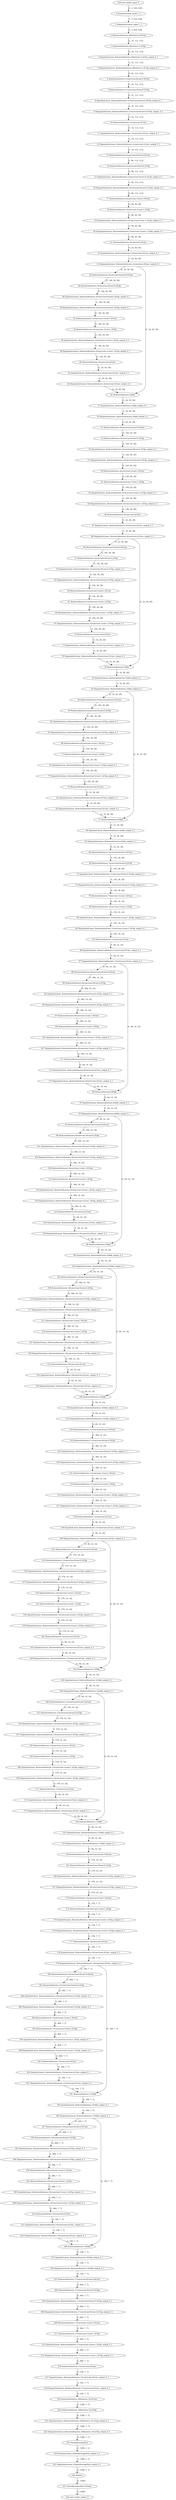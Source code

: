 strict digraph  {
"0 QuantizeLinear_input.1_1" [id=0, type=QuantizeLinear];
"1 DequantizeLinear_input.1_1" [id=1, type=DequantizeLinear];
"2 /features/features.0/features.0.0/Conv" [id=2, type=Conv];
"3 /features/features.0/features.0.2/Clip" [id=3, type=Clip];
"4 QuantizeLinear_/features/features.0/features.0.2/Clip_output_0_1" [id=4, type=QuantizeLinear];
"5 DequantizeLinear_/features/features.0/features.0.2/Clip_output_0_1" [id=5, type=DequantizeLinear];
"6 /features/features.1/conv/conv.0/conv.0.0/Conv" [id=6, type=Conv];
"7 /features/features.1/conv/conv.0/conv.0.2/Clip" [id=7, type=Clip];
"8 QuantizeLinear_/features/features.1/conv/conv.0/conv.0.2/Clip_output_0_1" [id=8, type=QuantizeLinear];
"9 DequantizeLinear_/features/features.1/conv/conv.0/conv.0.2/Clip_output_0_1" [id=9, type=DequantizeLinear];
"10 /features/features.1/conv/conv.1/Conv" [id=10, type=Conv];
"11 QuantizeLinear_/features/features.1/conv/conv.1/Conv_output_0_1" [id=11, type=QuantizeLinear];
"12 DequantizeLinear_/features/features.1/conv/conv.1/Conv_output_0_1" [id=12, type=DequantizeLinear];
"13 /features/features.2/conv/conv.0/conv.0.0/Conv" [id=13, type=Conv];
"14 /features/features.2/conv/conv.0/conv.0.2/Clip" [id=14, type=Clip];
"15 QuantizeLinear_/features/features.2/conv/conv.0/conv.0.2/Clip_output_0_1" [id=15, type=QuantizeLinear];
"16 DequantizeLinear_/features/features.2/conv/conv.0/conv.0.2/Clip_output_0_1" [id=16, type=DequantizeLinear];
"17 /features/features.2/conv/conv.1/conv.1.0/Conv" [id=17, type=Conv];
"18 /features/features.2/conv/conv.1/conv.1.2/Clip" [id=18, type=Clip];
"19 QuantizeLinear_/features/features.2/conv/conv.1/conv.1.2/Clip_output_0_1" [id=19, type=QuantizeLinear];
"20 DequantizeLinear_/features/features.2/conv/conv.1/conv.1.2/Clip_output_0_1" [id=20, type=DequantizeLinear];
"21 /features/features.2/conv/conv.2/Conv" [id=21, type=Conv];
"22 QuantizeLinear_/features/features.2/conv/conv.2/Conv_output_0_1" [id=22, type=QuantizeLinear];
"23 DequantizeLinear_/features/features.2/conv/conv.2/Conv_output_0_1" [id=23, type=DequantizeLinear];
"24 /features/features.3/conv/conv.0/conv.0.0/Conv" [id=24, type=Conv];
"25 /features/features.3/Add" [id=25, type=Add];
"26 /features/features.3/conv/conv.0/conv.0.2/Clip" [id=26, type=Clip];
"27 QuantizeLinear_/features/features.3/Add_output_0_1" [id=27, type=QuantizeLinear];
"28 QuantizeLinear_/features/features.3/conv/conv.0/conv.0.2/Clip_output_0_1" [id=28, type=QuantizeLinear];
"29 DequantizeLinear_/features/features.3/Add_output_0_1" [id=29, type=DequantizeLinear];
"30 DequantizeLinear_/features/features.3/conv/conv.0/conv.0.2/Clip_output_0_1" [id=30, type=DequantizeLinear];
"31 /features/features.4/conv/conv.0/conv.0.0/Conv" [id=31, type=Conv];
"32 /features/features.3/conv/conv.1/conv.1.0/Conv" [id=32, type=Conv];
"33 /features/features.4/conv/conv.0/conv.0.2/Clip" [id=33, type=Clip];
"34 /features/features.3/conv/conv.1/conv.1.2/Clip" [id=34, type=Clip];
"35 QuantizeLinear_/features/features.4/conv/conv.0/conv.0.2/Clip_output_0_1" [id=35, type=QuantizeLinear];
"36 QuantizeLinear_/features/features.3/conv/conv.1/conv.1.2/Clip_output_0_1" [id=36, type=QuantizeLinear];
"37 DequantizeLinear_/features/features.4/conv/conv.0/conv.0.2/Clip_output_0_1" [id=37, type=DequantizeLinear];
"38 DequantizeLinear_/features/features.3/conv/conv.1/conv.1.2/Clip_output_0_1" [id=38, type=DequantizeLinear];
"39 /features/features.4/conv/conv.1/conv.1.0/Conv" [id=39, type=Conv];
"40 /features/features.3/conv/conv.2/Conv" [id=40, type=Conv];
"41 /features/features.4/conv/conv.1/conv.1.2/Clip" [id=41, type=Clip];
"42 QuantizeLinear_/features/features.3/conv/conv.2/Conv_output_0_1" [id=42, type=QuantizeLinear];
"43 QuantizeLinear_/features/features.4/conv/conv.1/conv.1.2/Clip_output_0_1" [id=43, type=QuantizeLinear];
"44 DequantizeLinear_/features/features.3/conv/conv.2/Conv_output_0_1" [id=44, type=DequantizeLinear];
"45 DequantizeLinear_/features/features.4/conv/conv.1/conv.1.2/Clip_output_0_1" [id=45, type=DequantizeLinear];
"46 /features/features.4/conv/conv.2/Conv" [id=46, type=Conv];
"47 QuantizeLinear_/features/features.4/conv/conv.2/Conv_output_0_1" [id=47, type=QuantizeLinear];
"48 DequantizeLinear_/features/features.4/conv/conv.2/Conv_output_0_1" [id=48, type=DequantizeLinear];
"49 /features/features.5/conv/conv.0/conv.0.0/Conv" [id=49, type=Conv];
"50 /features/features.5/Add" [id=50, type=Add];
"51 /features/features.5/conv/conv.0/conv.0.2/Clip" [id=51, type=Clip];
"52 QuantizeLinear_/features/features.5/Add_output_0_1" [id=52, type=QuantizeLinear];
"53 QuantizeLinear_/features/features.5/conv/conv.0/conv.0.2/Clip_output_0_1" [id=53, type=QuantizeLinear];
"54 DequantizeLinear_/features/features.5/Add_output_0_1" [id=54, type=DequantizeLinear];
"55 DequantizeLinear_/features/features.5/conv/conv.0/conv.0.2/Clip_output_0_1" [id=55, type=DequantizeLinear];
"56 /features/features.6/conv/conv.0/conv.0.0/Conv" [id=56, type=Conv];
"57 /features/features.6/Add" [id=57, type=Add];
"58 /features/features.5/conv/conv.1/conv.1.0/Conv" [id=58, type=Conv];
"59 /features/features.6/conv/conv.0/conv.0.2/Clip" [id=59, type=Clip];
"60 QuantizeLinear_/features/features.6/Add_output_0_1" [id=60, type=QuantizeLinear];
"61 /features/features.5/conv/conv.1/conv.1.2/Clip" [id=61, type=Clip];
"62 QuantizeLinear_/features/features.6/conv/conv.0/conv.0.2/Clip_output_0_1" [id=62, type=QuantizeLinear];
"63 DequantizeLinear_/features/features.6/Add_output_0_1" [id=63, type=DequantizeLinear];
"64 QuantizeLinear_/features/features.5/conv/conv.1/conv.1.2/Clip_output_0_1" [id=64, type=QuantizeLinear];
"65 DequantizeLinear_/features/features.6/conv/conv.0/conv.0.2/Clip_output_0_1" [id=65, type=DequantizeLinear];
"66 /features/features.7/conv/conv.0/conv.0.0/Conv" [id=66, type=Conv];
"67 DequantizeLinear_/features/features.5/conv/conv.1/conv.1.2/Clip_output_0_1" [id=67, type=DequantizeLinear];
"68 /features/features.6/conv/conv.1/conv.1.0/Conv" [id=68, type=Conv];
"69 /features/features.7/conv/conv.0/conv.0.2/Clip" [id=69, type=Clip];
"70 /features/features.5/conv/conv.2/Conv" [id=70, type=Conv];
"71 /features/features.6/conv/conv.1/conv.1.2/Clip" [id=71, type=Clip];
"72 QuantizeLinear_/features/features.7/conv/conv.0/conv.0.2/Clip_output_0_1" [id=72, type=QuantizeLinear];
"73 QuantizeLinear_/features/features.5/conv/conv.2/Conv_output_0_1" [id=73, type=QuantizeLinear];
"74 QuantizeLinear_/features/features.6/conv/conv.1/conv.1.2/Clip_output_0_1" [id=74, type=QuantizeLinear];
"75 DequantizeLinear_/features/features.7/conv/conv.0/conv.0.2/Clip_output_0_1" [id=75, type=DequantizeLinear];
"76 DequantizeLinear_/features/features.5/conv/conv.2/Conv_output_0_1" [id=76, type=DequantizeLinear];
"77 DequantizeLinear_/features/features.6/conv/conv.1/conv.1.2/Clip_output_0_1" [id=77, type=DequantizeLinear];
"78 /features/features.7/conv/conv.1/conv.1.0/Conv" [id=78, type=Conv];
"79 /features/features.6/conv/conv.2/Conv" [id=79, type=Conv];
"80 /features/features.7/conv/conv.1/conv.1.2/Clip" [id=80, type=Clip];
"81 QuantizeLinear_/features/features.6/conv/conv.2/Conv_output_0_1" [id=81, type=QuantizeLinear];
"82 QuantizeLinear_/features/features.7/conv/conv.1/conv.1.2/Clip_output_0_1" [id=82, type=QuantizeLinear];
"83 DequantizeLinear_/features/features.6/conv/conv.2/Conv_output_0_1" [id=83, type=DequantizeLinear];
"84 DequantizeLinear_/features/features.7/conv/conv.1/conv.1.2/Clip_output_0_1" [id=84, type=DequantizeLinear];
"85 /features/features.7/conv/conv.2/Conv" [id=85, type=Conv];
"86 QuantizeLinear_/features/features.7/conv/conv.2/Conv_output_0_1" [id=86, type=QuantizeLinear];
"87 DequantizeLinear_/features/features.7/conv/conv.2/Conv_output_0_1" [id=87, type=DequantizeLinear];
"88 /features/features.8/conv/conv.0/conv.0.0/Conv" [id=88, type=Conv];
"89 /features/features.8/Add" [id=89, type=Add];
"90 /features/features.8/conv/conv.0/conv.0.2/Clip" [id=90, type=Clip];
"91 QuantizeLinear_/features/features.8/Add_output_0_1" [id=91, type=QuantizeLinear];
"92 QuantizeLinear_/features/features.8/conv/conv.0/conv.0.2/Clip_output_0_1" [id=92, type=QuantizeLinear];
"93 DequantizeLinear_/features/features.8/Add_output_0_1" [id=93, type=DequantizeLinear];
"94 DequantizeLinear_/features/features.8/conv/conv.0/conv.0.2/Clip_output_0_1" [id=94, type=DequantizeLinear];
"95 /features/features.9/conv/conv.0/conv.0.0/Conv" [id=95, type=Conv];
"96 /features/features.9/Add" [id=96, type=Add];
"97 /features/features.8/conv/conv.1/conv.1.0/Conv" [id=97, type=Conv];
"98 /features/features.9/conv/conv.0/conv.0.2/Clip" [id=98, type=Clip];
"99 QuantizeLinear_/features/features.9/Add_output_0_1" [id=99, type=QuantizeLinear];
"100 /features/features.8/conv/conv.1/conv.1.2/Clip" [id=100, type=Clip];
"101 QuantizeLinear_/features/features.9/conv/conv.0/conv.0.2/Clip_output_0_1" [id=101, type=QuantizeLinear];
"102 DequantizeLinear_/features/features.9/Add_output_0_1" [id=102, type=DequantizeLinear];
"103 QuantizeLinear_/features/features.8/conv/conv.1/conv.1.2/Clip_output_0_1" [id=103, type=QuantizeLinear];
"104 DequantizeLinear_/features/features.9/conv/conv.0/conv.0.2/Clip_output_0_1" [id=104, type=DequantizeLinear];
"105 /features/features.10/conv/conv.0/conv.0.0/Conv" [id=105, type=Conv];
"106 /features/features.10/Add" [id=106, type=Add];
"107 DequantizeLinear_/features/features.8/conv/conv.1/conv.1.2/Clip_output_0_1" [id=107, type=DequantizeLinear];
"108 /features/features.9/conv/conv.1/conv.1.0/Conv" [id=108, type=Conv];
"109 /features/features.10/conv/conv.0/conv.0.2/Clip" [id=109, type=Clip];
"110 QuantizeLinear_/features/features.10/Add_output_0_1" [id=110, type=QuantizeLinear];
"111 /features/features.8/conv/conv.2/Conv" [id=111, type=Conv];
"112 /features/features.9/conv/conv.1/conv.1.2/Clip" [id=112, type=Clip];
"113 QuantizeLinear_/features/features.10/conv/conv.0/conv.0.2/Clip_output_0_1" [id=113, type=QuantizeLinear];
"114 DequantizeLinear_/features/features.10/Add_output_0_1" [id=114, type=DequantizeLinear];
"115 QuantizeLinear_/features/features.8/conv/conv.2/Conv_output_0_1" [id=115, type=QuantizeLinear];
"116 QuantizeLinear_/features/features.9/conv/conv.1/conv.1.2/Clip_output_0_1" [id=116, type=QuantizeLinear];
"117 DequantizeLinear_/features/features.10/conv/conv.0/conv.0.2/Clip_output_0_1" [id=117, type=DequantizeLinear];
"118 /features/features.11/conv/conv.0/conv.0.0/Conv" [id=118, type=Conv];
"119 DequantizeLinear_/features/features.8/conv/conv.2/Conv_output_0_1" [id=119, type=DequantizeLinear];
"120 DequantizeLinear_/features/features.9/conv/conv.1/conv.1.2/Clip_output_0_1" [id=120, type=DequantizeLinear];
"121 /features/features.10/conv/conv.1/conv.1.0/Conv" [id=121, type=Conv];
"122 /features/features.11/conv/conv.0/conv.0.2/Clip" [id=122, type=Clip];
"123 /features/features.9/conv/conv.2/Conv" [id=123, type=Conv];
"124 /features/features.10/conv/conv.1/conv.1.2/Clip" [id=124, type=Clip];
"125 QuantizeLinear_/features/features.11/conv/conv.0/conv.0.2/Clip_output_0_1" [id=125, type=QuantizeLinear];
"126 QuantizeLinear_/features/features.9/conv/conv.2/Conv_output_0_1" [id=126, type=QuantizeLinear];
"127 QuantizeLinear_/features/features.10/conv/conv.1/conv.1.2/Clip_output_0_1" [id=127, type=QuantizeLinear];
"128 DequantizeLinear_/features/features.11/conv/conv.0/conv.0.2/Clip_output_0_1" [id=128, type=DequantizeLinear];
"129 DequantizeLinear_/features/features.9/conv/conv.2/Conv_output_0_1" [id=129, type=DequantizeLinear];
"130 DequantizeLinear_/features/features.10/conv/conv.1/conv.1.2/Clip_output_0_1" [id=130, type=DequantizeLinear];
"131 /features/features.11/conv/conv.1/conv.1.0/Conv" [id=131, type=Conv];
"132 /features/features.10/conv/conv.2/Conv" [id=132, type=Conv];
"133 /features/features.11/conv/conv.1/conv.1.2/Clip" [id=133, type=Clip];
"134 QuantizeLinear_/features/features.10/conv/conv.2/Conv_output_0_1" [id=134, type=QuantizeLinear];
"135 QuantizeLinear_/features/features.11/conv/conv.1/conv.1.2/Clip_output_0_1" [id=135, type=QuantizeLinear];
"136 DequantizeLinear_/features/features.10/conv/conv.2/Conv_output_0_1" [id=136, type=DequantizeLinear];
"137 DequantizeLinear_/features/features.11/conv/conv.1/conv.1.2/Clip_output_0_1" [id=137, type=DequantizeLinear];
"138 /features/features.11/conv/conv.2/Conv" [id=138, type=Conv];
"139 QuantizeLinear_/features/features.11/conv/conv.2/Conv_output_0_1" [id=139, type=QuantizeLinear];
"140 DequantizeLinear_/features/features.11/conv/conv.2/Conv_output_0_1" [id=140, type=DequantizeLinear];
"141 /features/features.12/conv/conv.0/conv.0.0/Conv" [id=141, type=Conv];
"142 /features/features.12/Add" [id=142, type=Add];
"143 /features/features.12/conv/conv.0/conv.0.2/Clip" [id=143, type=Clip];
"144 QuantizeLinear_/features/features.12/Add_output_0_1" [id=144, type=QuantizeLinear];
"145 QuantizeLinear_/features/features.12/conv/conv.0/conv.0.2/Clip_output_0_1" [id=145, type=QuantizeLinear];
"146 DequantizeLinear_/features/features.12/Add_output_0_1" [id=146, type=DequantizeLinear];
"147 DequantizeLinear_/features/features.12/conv/conv.0/conv.0.2/Clip_output_0_1" [id=147, type=DequantizeLinear];
"148 /features/features.13/conv/conv.0/conv.0.0/Conv" [id=148, type=Conv];
"149 /features/features.13/Add" [id=149, type=Add];
"150 /features/features.12/conv/conv.1/conv.1.0/Conv" [id=150, type=Conv];
"151 /features/features.13/conv/conv.0/conv.0.2/Clip" [id=151, type=Clip];
"152 QuantizeLinear_/features/features.13/Add_output_0_1" [id=152, type=QuantizeLinear];
"153 /features/features.12/conv/conv.1/conv.1.2/Clip" [id=153, type=Clip];
"154 QuantizeLinear_/features/features.13/conv/conv.0/conv.0.2/Clip_output_0_1" [id=154, type=QuantizeLinear];
"155 DequantizeLinear_/features/features.13/Add_output_0_1" [id=155, type=DequantizeLinear];
"156 QuantizeLinear_/features/features.12/conv/conv.1/conv.1.2/Clip_output_0_1" [id=156, type=QuantizeLinear];
"157 DequantizeLinear_/features/features.13/conv/conv.0/conv.0.2/Clip_output_0_1" [id=157, type=DequantizeLinear];
"158 /features/features.14/conv/conv.0/conv.0.0/Conv" [id=158, type=Conv];
"159 DequantizeLinear_/features/features.12/conv/conv.1/conv.1.2/Clip_output_0_1" [id=159, type=DequantizeLinear];
"160 /features/features.13/conv/conv.1/conv.1.0/Conv" [id=160, type=Conv];
"161 /features/features.14/conv/conv.0/conv.0.2/Clip" [id=161, type=Clip];
"162 /features/features.12/conv/conv.2/Conv" [id=162, type=Conv];
"163 /features/features.13/conv/conv.1/conv.1.2/Clip" [id=163, type=Clip];
"164 QuantizeLinear_/features/features.14/conv/conv.0/conv.0.2/Clip_output_0_1" [id=164, type=QuantizeLinear];
"165 QuantizeLinear_/features/features.12/conv/conv.2/Conv_output_0_1" [id=165, type=QuantizeLinear];
"166 QuantizeLinear_/features/features.13/conv/conv.1/conv.1.2/Clip_output_0_1" [id=166, type=QuantizeLinear];
"167 DequantizeLinear_/features/features.14/conv/conv.0/conv.0.2/Clip_output_0_1" [id=167, type=DequantizeLinear];
"168 DequantizeLinear_/features/features.12/conv/conv.2/Conv_output_0_1" [id=168, type=DequantizeLinear];
"169 DequantizeLinear_/features/features.13/conv/conv.1/conv.1.2/Clip_output_0_1" [id=169, type=DequantizeLinear];
"170 /features/features.14/conv/conv.1/conv.1.0/Conv" [id=170, type=Conv];
"171 /features/features.13/conv/conv.2/Conv" [id=171, type=Conv];
"172 /features/features.14/conv/conv.1/conv.1.2/Clip" [id=172, type=Clip];
"173 QuantizeLinear_/features/features.13/conv/conv.2/Conv_output_0_1" [id=173, type=QuantizeLinear];
"174 QuantizeLinear_/features/features.14/conv/conv.1/conv.1.2/Clip_output_0_1" [id=174, type=QuantizeLinear];
"175 DequantizeLinear_/features/features.13/conv/conv.2/Conv_output_0_1" [id=175, type=DequantizeLinear];
"176 DequantizeLinear_/features/features.14/conv/conv.1/conv.1.2/Clip_output_0_1" [id=176, type=DequantizeLinear];
"177 /features/features.14/conv/conv.2/Conv" [id=177, type=Conv];
"178 QuantizeLinear_/features/features.14/conv/conv.2/Conv_output_0_1" [id=178, type=QuantizeLinear];
"179 DequantizeLinear_/features/features.14/conv/conv.2/Conv_output_0_1" [id=179, type=DequantizeLinear];
"180 /features/features.15/conv/conv.0/conv.0.0/Conv" [id=180, type=Conv];
"181 /features/features.15/Add" [id=181, type=Add];
"182 /features/features.15/conv/conv.0/conv.0.2/Clip" [id=182, type=Clip];
"183 QuantizeLinear_/features/features.15/Add_output_0_1" [id=183, type=QuantizeLinear];
"184 QuantizeLinear_/features/features.15/conv/conv.0/conv.0.2/Clip_output_0_1" [id=184, type=QuantizeLinear];
"185 DequantizeLinear_/features/features.15/Add_output_0_1" [id=185, type=DequantizeLinear];
"186 DequantizeLinear_/features/features.15/conv/conv.0/conv.0.2/Clip_output_0_1" [id=186, type=DequantizeLinear];
"187 /features/features.16/conv/conv.0/conv.0.0/Conv" [id=187, type=Conv];
"188 /features/features.16/Add" [id=188, type=Add];
"189 /features/features.15/conv/conv.1/conv.1.0/Conv" [id=189, type=Conv];
"190 /features/features.16/conv/conv.0/conv.0.2/Clip" [id=190, type=Clip];
"191 QuantizeLinear_/features/features.16/Add_output_0_1" [id=191, type=QuantizeLinear];
"192 /features/features.15/conv/conv.1/conv.1.2/Clip" [id=192, type=Clip];
"193 QuantizeLinear_/features/features.16/conv/conv.0/conv.0.2/Clip_output_0_1" [id=193, type=QuantizeLinear];
"194 DequantizeLinear_/features/features.16/Add_output_0_1" [id=194, type=DequantizeLinear];
"195 QuantizeLinear_/features/features.15/conv/conv.1/conv.1.2/Clip_output_0_1" [id=195, type=QuantizeLinear];
"196 DequantizeLinear_/features/features.16/conv/conv.0/conv.0.2/Clip_output_0_1" [id=196, type=DequantizeLinear];
"197 /features/features.17/conv/conv.0/conv.0.0/Conv" [id=197, type=Conv];
"198 DequantizeLinear_/features/features.15/conv/conv.1/conv.1.2/Clip_output_0_1" [id=198, type=DequantizeLinear];
"199 /features/features.16/conv/conv.1/conv.1.0/Conv" [id=199, type=Conv];
"200 /features/features.17/conv/conv.0/conv.0.2/Clip" [id=200, type=Clip];
"201 /features/features.15/conv/conv.2/Conv" [id=201, type=Conv];
"202 /features/features.16/conv/conv.1/conv.1.2/Clip" [id=202, type=Clip];
"203 QuantizeLinear_/features/features.17/conv/conv.0/conv.0.2/Clip_output_0_1" [id=203, type=QuantizeLinear];
"204 QuantizeLinear_/features/features.15/conv/conv.2/Conv_output_0_1" [id=204, type=QuantizeLinear];
"205 QuantizeLinear_/features/features.16/conv/conv.1/conv.1.2/Clip_output_0_1" [id=205, type=QuantizeLinear];
"206 DequantizeLinear_/features/features.17/conv/conv.0/conv.0.2/Clip_output_0_1" [id=206, type=DequantizeLinear];
"207 DequantizeLinear_/features/features.15/conv/conv.2/Conv_output_0_1" [id=207, type=DequantizeLinear];
"208 DequantizeLinear_/features/features.16/conv/conv.1/conv.1.2/Clip_output_0_1" [id=208, type=DequantizeLinear];
"209 /features/features.17/conv/conv.1/conv.1.0/Conv" [id=209, type=Conv];
"210 /features/features.16/conv/conv.2/Conv" [id=210, type=Conv];
"211 /features/features.17/conv/conv.1/conv.1.2/Clip" [id=211, type=Clip];
"212 QuantizeLinear_/features/features.16/conv/conv.2/Conv_output_0_1" [id=212, type=QuantizeLinear];
"213 QuantizeLinear_/features/features.17/conv/conv.1/conv.1.2/Clip_output_0_1" [id=213, type=QuantizeLinear];
"214 DequantizeLinear_/features/features.16/conv/conv.2/Conv_output_0_1" [id=214, type=DequantizeLinear];
"215 DequantizeLinear_/features/features.17/conv/conv.1/conv.1.2/Clip_output_0_1" [id=215, type=DequantizeLinear];
"216 /features/features.17/conv/conv.2/Conv" [id=216, type=Conv];
"217 QuantizeLinear_/features/features.17/conv/conv.2/Conv_output_0_1" [id=217, type=QuantizeLinear];
"218 DequantizeLinear_/features/features.17/conv/conv.2/Conv_output_0_1" [id=218, type=DequantizeLinear];
"219 /features/features.18/features.18.0/Conv" [id=219, type=Conv];
"220 /features/features.18/features.18.2/Clip" [id=220, type=Clip];
"221 QuantizeLinear_/features/features.18/features.18.2/Clip_output_0_1" [id=221, type=QuantizeLinear];
"222 DequantizeLinear_/features/features.18/features.18.2/Clip_output_0_1" [id=222, type=DequantizeLinear];
"223 /GlobalAveragePool" [id=223, type=GlobalAveragePool];
"224 QuantizeLinear_/GlobalAveragePool_output_0_1" [id=224, type=QuantizeLinear];
"225 DequantizeLinear_/GlobalAveragePool_output_0_1" [id=225, type=DequantizeLinear];
"226 /Flatten" [id=226, type=Flatten];
"227 /classifier/classifier.1/Gemm" [id=227, type=Gemm];
"228 nncf_model_input_0" [id=228, type=nncf_model_input];
"229 nncf_model_output_0" [id=229, type=nncf_model_output];
"0 QuantizeLinear_input.1_1" -> "1 DequantizeLinear_input.1_1"  [label="[1, 3, 224, 224]", style=dashed];
"1 DequantizeLinear_input.1_1" -> "2 /features/features.0/features.0.0/Conv"  [label="[1, 3, 224, 224]", style=solid];
"2 /features/features.0/features.0.0/Conv" -> "3 /features/features.0/features.0.2/Clip"  [label="[1, 32, 112, 112]", style=solid];
"3 /features/features.0/features.0.2/Clip" -> "4 QuantizeLinear_/features/features.0/features.0.2/Clip_output_0_1"  [label="[1, 32, 112, 112]", style=solid];
"4 QuantizeLinear_/features/features.0/features.0.2/Clip_output_0_1" -> "5 DequantizeLinear_/features/features.0/features.0.2/Clip_output_0_1"  [label="[1, 32, 112, 112]", style=dashed];
"5 DequantizeLinear_/features/features.0/features.0.2/Clip_output_0_1" -> "6 /features/features.1/conv/conv.0/conv.0.0/Conv"  [label="[1, 32, 112, 112]", style=solid];
"6 /features/features.1/conv/conv.0/conv.0.0/Conv" -> "7 /features/features.1/conv/conv.0/conv.0.2/Clip"  [label="[1, 32, 112, 112]", style=solid];
"7 /features/features.1/conv/conv.0/conv.0.2/Clip" -> "8 QuantizeLinear_/features/features.1/conv/conv.0/conv.0.2/Clip_output_0_1"  [label="[1, 32, 112, 112]", style=solid];
"8 QuantizeLinear_/features/features.1/conv/conv.0/conv.0.2/Clip_output_0_1" -> "9 DequantizeLinear_/features/features.1/conv/conv.0/conv.0.2/Clip_output_0_1"  [label="[1, 32, 112, 112]", style=dashed];
"9 DequantizeLinear_/features/features.1/conv/conv.0/conv.0.2/Clip_output_0_1" -> "10 /features/features.1/conv/conv.1/Conv"  [label="[1, 32, 112, 112]", style=solid];
"10 /features/features.1/conv/conv.1/Conv" -> "11 QuantizeLinear_/features/features.1/conv/conv.1/Conv_output_0_1"  [label="[1, 16, 112, 112]", style=solid];
"11 QuantizeLinear_/features/features.1/conv/conv.1/Conv_output_0_1" -> "12 DequantizeLinear_/features/features.1/conv/conv.1/Conv_output_0_1"  [label="[1, 16, 112, 112]", style=dashed];
"12 DequantizeLinear_/features/features.1/conv/conv.1/Conv_output_0_1" -> "13 /features/features.2/conv/conv.0/conv.0.0/Conv"  [label="[1, 16, 112, 112]", style=solid];
"13 /features/features.2/conv/conv.0/conv.0.0/Conv" -> "14 /features/features.2/conv/conv.0/conv.0.2/Clip"  [label="[1, 96, 112, 112]", style=solid];
"14 /features/features.2/conv/conv.0/conv.0.2/Clip" -> "15 QuantizeLinear_/features/features.2/conv/conv.0/conv.0.2/Clip_output_0_1"  [label="[1, 96, 112, 112]", style=solid];
"15 QuantizeLinear_/features/features.2/conv/conv.0/conv.0.2/Clip_output_0_1" -> "16 DequantizeLinear_/features/features.2/conv/conv.0/conv.0.2/Clip_output_0_1"  [label="[1, 96, 112, 112]", style=dashed];
"16 DequantizeLinear_/features/features.2/conv/conv.0/conv.0.2/Clip_output_0_1" -> "17 /features/features.2/conv/conv.1/conv.1.0/Conv"  [label="[1, 96, 112, 112]", style=solid];
"17 /features/features.2/conv/conv.1/conv.1.0/Conv" -> "18 /features/features.2/conv/conv.1/conv.1.2/Clip"  [label="[1, 96, 56, 56]", style=solid];
"18 /features/features.2/conv/conv.1/conv.1.2/Clip" -> "19 QuantizeLinear_/features/features.2/conv/conv.1/conv.1.2/Clip_output_0_1"  [label="[1, 96, 56, 56]", style=solid];
"19 QuantizeLinear_/features/features.2/conv/conv.1/conv.1.2/Clip_output_0_1" -> "20 DequantizeLinear_/features/features.2/conv/conv.1/conv.1.2/Clip_output_0_1"  [label="[1, 96, 56, 56]", style=dashed];
"20 DequantizeLinear_/features/features.2/conv/conv.1/conv.1.2/Clip_output_0_1" -> "21 /features/features.2/conv/conv.2/Conv"  [label="[1, 96, 56, 56]", style=solid];
"21 /features/features.2/conv/conv.2/Conv" -> "22 QuantizeLinear_/features/features.2/conv/conv.2/Conv_output_0_1"  [label="[1, 24, 56, 56]", style=solid];
"22 QuantizeLinear_/features/features.2/conv/conv.2/Conv_output_0_1" -> "23 DequantizeLinear_/features/features.2/conv/conv.2/Conv_output_0_1"  [label="[1, 24, 56, 56]", style=dashed];
"23 DequantizeLinear_/features/features.2/conv/conv.2/Conv_output_0_1" -> "24 /features/features.3/conv/conv.0/conv.0.0/Conv"  [label="[1, 24, 56, 56]", style=solid];
"23 DequantizeLinear_/features/features.2/conv/conv.2/Conv_output_0_1" -> "25 /features/features.3/Add"  [label="[1, 24, 56, 56]", style=solid];
"24 /features/features.3/conv/conv.0/conv.0.0/Conv" -> "26 /features/features.3/conv/conv.0/conv.0.2/Clip"  [label="[1, 144, 56, 56]", style=solid];
"25 /features/features.3/Add" -> "27 QuantizeLinear_/features/features.3/Add_output_0_1"  [label="[1, 24, 56, 56]", style=solid];
"26 /features/features.3/conv/conv.0/conv.0.2/Clip" -> "28 QuantizeLinear_/features/features.3/conv/conv.0/conv.0.2/Clip_output_0_1"  [label="[1, 144, 56, 56]", style=solid];
"27 QuantizeLinear_/features/features.3/Add_output_0_1" -> "29 DequantizeLinear_/features/features.3/Add_output_0_1"  [label="[1, 24, 56, 56]", style=dashed];
"28 QuantizeLinear_/features/features.3/conv/conv.0/conv.0.2/Clip_output_0_1" -> "30 DequantizeLinear_/features/features.3/conv/conv.0/conv.0.2/Clip_output_0_1"  [label="[1, 144, 56, 56]", style=dashed];
"29 DequantizeLinear_/features/features.3/Add_output_0_1" -> "31 /features/features.4/conv/conv.0/conv.0.0/Conv"  [label="[1, 24, 56, 56]", style=solid];
"30 DequantizeLinear_/features/features.3/conv/conv.0/conv.0.2/Clip_output_0_1" -> "32 /features/features.3/conv/conv.1/conv.1.0/Conv"  [label="[1, 144, 56, 56]", style=solid];
"31 /features/features.4/conv/conv.0/conv.0.0/Conv" -> "33 /features/features.4/conv/conv.0/conv.0.2/Clip"  [label="[1, 144, 56, 56]", style=solid];
"32 /features/features.3/conv/conv.1/conv.1.0/Conv" -> "34 /features/features.3/conv/conv.1/conv.1.2/Clip"  [label="[1, 144, 56, 56]", style=solid];
"33 /features/features.4/conv/conv.0/conv.0.2/Clip" -> "35 QuantizeLinear_/features/features.4/conv/conv.0/conv.0.2/Clip_output_0_1"  [label="[1, 144, 56, 56]", style=solid];
"34 /features/features.3/conv/conv.1/conv.1.2/Clip" -> "36 QuantizeLinear_/features/features.3/conv/conv.1/conv.1.2/Clip_output_0_1"  [label="[1, 144, 56, 56]", style=solid];
"35 QuantizeLinear_/features/features.4/conv/conv.0/conv.0.2/Clip_output_0_1" -> "37 DequantizeLinear_/features/features.4/conv/conv.0/conv.0.2/Clip_output_0_1"  [label="[1, 144, 56, 56]", style=dashed];
"36 QuantizeLinear_/features/features.3/conv/conv.1/conv.1.2/Clip_output_0_1" -> "38 DequantizeLinear_/features/features.3/conv/conv.1/conv.1.2/Clip_output_0_1"  [label="[1, 144, 56, 56]", style=dashed];
"37 DequantizeLinear_/features/features.4/conv/conv.0/conv.0.2/Clip_output_0_1" -> "39 /features/features.4/conv/conv.1/conv.1.0/Conv"  [label="[1, 144, 56, 56]", style=solid];
"38 DequantizeLinear_/features/features.3/conv/conv.1/conv.1.2/Clip_output_0_1" -> "40 /features/features.3/conv/conv.2/Conv"  [label="[1, 144, 56, 56]", style=solid];
"39 /features/features.4/conv/conv.1/conv.1.0/Conv" -> "41 /features/features.4/conv/conv.1/conv.1.2/Clip"  [label="[1, 144, 28, 28]", style=solid];
"40 /features/features.3/conv/conv.2/Conv" -> "42 QuantizeLinear_/features/features.3/conv/conv.2/Conv_output_0_1"  [label="[1, 24, 56, 56]", style=solid];
"41 /features/features.4/conv/conv.1/conv.1.2/Clip" -> "43 QuantizeLinear_/features/features.4/conv/conv.1/conv.1.2/Clip_output_0_1"  [label="[1, 144, 28, 28]", style=solid];
"42 QuantizeLinear_/features/features.3/conv/conv.2/Conv_output_0_1" -> "44 DequantizeLinear_/features/features.3/conv/conv.2/Conv_output_0_1"  [label="[1, 24, 56, 56]", style=dashed];
"43 QuantizeLinear_/features/features.4/conv/conv.1/conv.1.2/Clip_output_0_1" -> "45 DequantizeLinear_/features/features.4/conv/conv.1/conv.1.2/Clip_output_0_1"  [label="[1, 144, 28, 28]", style=dashed];
"44 DequantizeLinear_/features/features.3/conv/conv.2/Conv_output_0_1" -> "25 /features/features.3/Add"  [label="[1, 24, 56, 56]", style=solid];
"45 DequantizeLinear_/features/features.4/conv/conv.1/conv.1.2/Clip_output_0_1" -> "46 /features/features.4/conv/conv.2/Conv"  [label="[1, 144, 28, 28]", style=solid];
"46 /features/features.4/conv/conv.2/Conv" -> "47 QuantizeLinear_/features/features.4/conv/conv.2/Conv_output_0_1"  [label="[1, 32, 28, 28]", style=solid];
"47 QuantizeLinear_/features/features.4/conv/conv.2/Conv_output_0_1" -> "48 DequantizeLinear_/features/features.4/conv/conv.2/Conv_output_0_1"  [label="[1, 32, 28, 28]", style=dashed];
"48 DequantizeLinear_/features/features.4/conv/conv.2/Conv_output_0_1" -> "49 /features/features.5/conv/conv.0/conv.0.0/Conv"  [label="[1, 32, 28, 28]", style=solid];
"48 DequantizeLinear_/features/features.4/conv/conv.2/Conv_output_0_1" -> "50 /features/features.5/Add"  [label="[1, 32, 28, 28]", style=solid];
"49 /features/features.5/conv/conv.0/conv.0.0/Conv" -> "51 /features/features.5/conv/conv.0/conv.0.2/Clip"  [label="[1, 192, 28, 28]", style=solid];
"50 /features/features.5/Add" -> "52 QuantizeLinear_/features/features.5/Add_output_0_1"  [label="[1, 32, 28, 28]", style=solid];
"51 /features/features.5/conv/conv.0/conv.0.2/Clip" -> "53 QuantizeLinear_/features/features.5/conv/conv.0/conv.0.2/Clip_output_0_1"  [label="[1, 192, 28, 28]", style=solid];
"52 QuantizeLinear_/features/features.5/Add_output_0_1" -> "54 DequantizeLinear_/features/features.5/Add_output_0_1"  [label="[1, 32, 28, 28]", style=dashed];
"53 QuantizeLinear_/features/features.5/conv/conv.0/conv.0.2/Clip_output_0_1" -> "55 DequantizeLinear_/features/features.5/conv/conv.0/conv.0.2/Clip_output_0_1"  [label="[1, 192, 28, 28]", style=dashed];
"54 DequantizeLinear_/features/features.5/Add_output_0_1" -> "56 /features/features.6/conv/conv.0/conv.0.0/Conv"  [label="[1, 32, 28, 28]", style=solid];
"54 DequantizeLinear_/features/features.5/Add_output_0_1" -> "57 /features/features.6/Add"  [label="[1, 32, 28, 28]", style=solid];
"55 DequantizeLinear_/features/features.5/conv/conv.0/conv.0.2/Clip_output_0_1" -> "58 /features/features.5/conv/conv.1/conv.1.0/Conv"  [label="[1, 192, 28, 28]", style=solid];
"56 /features/features.6/conv/conv.0/conv.0.0/Conv" -> "59 /features/features.6/conv/conv.0/conv.0.2/Clip"  [label="[1, 192, 28, 28]", style=solid];
"57 /features/features.6/Add" -> "60 QuantizeLinear_/features/features.6/Add_output_0_1"  [label="[1, 32, 28, 28]", style=solid];
"58 /features/features.5/conv/conv.1/conv.1.0/Conv" -> "61 /features/features.5/conv/conv.1/conv.1.2/Clip"  [label="[1, 192, 28, 28]", style=solid];
"59 /features/features.6/conv/conv.0/conv.0.2/Clip" -> "62 QuantizeLinear_/features/features.6/conv/conv.0/conv.0.2/Clip_output_0_1"  [label="[1, 192, 28, 28]", style=solid];
"60 QuantizeLinear_/features/features.6/Add_output_0_1" -> "63 DequantizeLinear_/features/features.6/Add_output_0_1"  [label="[1, 32, 28, 28]", style=dashed];
"61 /features/features.5/conv/conv.1/conv.1.2/Clip" -> "64 QuantizeLinear_/features/features.5/conv/conv.1/conv.1.2/Clip_output_0_1"  [label="[1, 192, 28, 28]", style=solid];
"62 QuantizeLinear_/features/features.6/conv/conv.0/conv.0.2/Clip_output_0_1" -> "65 DequantizeLinear_/features/features.6/conv/conv.0/conv.0.2/Clip_output_0_1"  [label="[1, 192, 28, 28]", style=dashed];
"63 DequantizeLinear_/features/features.6/Add_output_0_1" -> "66 /features/features.7/conv/conv.0/conv.0.0/Conv"  [label="[1, 32, 28, 28]", style=solid];
"64 QuantizeLinear_/features/features.5/conv/conv.1/conv.1.2/Clip_output_0_1" -> "67 DequantizeLinear_/features/features.5/conv/conv.1/conv.1.2/Clip_output_0_1"  [label="[1, 192, 28, 28]", style=dashed];
"65 DequantizeLinear_/features/features.6/conv/conv.0/conv.0.2/Clip_output_0_1" -> "68 /features/features.6/conv/conv.1/conv.1.0/Conv"  [label="[1, 192, 28, 28]", style=solid];
"66 /features/features.7/conv/conv.0/conv.0.0/Conv" -> "69 /features/features.7/conv/conv.0/conv.0.2/Clip"  [label="[1, 192, 28, 28]", style=solid];
"67 DequantizeLinear_/features/features.5/conv/conv.1/conv.1.2/Clip_output_0_1" -> "70 /features/features.5/conv/conv.2/Conv"  [label="[1, 192, 28, 28]", style=solid];
"68 /features/features.6/conv/conv.1/conv.1.0/Conv" -> "71 /features/features.6/conv/conv.1/conv.1.2/Clip"  [label="[1, 192, 28, 28]", style=solid];
"69 /features/features.7/conv/conv.0/conv.0.2/Clip" -> "72 QuantizeLinear_/features/features.7/conv/conv.0/conv.0.2/Clip_output_0_1"  [label="[1, 192, 28, 28]", style=solid];
"70 /features/features.5/conv/conv.2/Conv" -> "73 QuantizeLinear_/features/features.5/conv/conv.2/Conv_output_0_1"  [label="[1, 32, 28, 28]", style=solid];
"71 /features/features.6/conv/conv.1/conv.1.2/Clip" -> "74 QuantizeLinear_/features/features.6/conv/conv.1/conv.1.2/Clip_output_0_1"  [label="[1, 192, 28, 28]", style=solid];
"72 QuantizeLinear_/features/features.7/conv/conv.0/conv.0.2/Clip_output_0_1" -> "75 DequantizeLinear_/features/features.7/conv/conv.0/conv.0.2/Clip_output_0_1"  [label="[1, 192, 28, 28]", style=dashed];
"73 QuantizeLinear_/features/features.5/conv/conv.2/Conv_output_0_1" -> "76 DequantizeLinear_/features/features.5/conv/conv.2/Conv_output_0_1"  [label="[1, 32, 28, 28]", style=dashed];
"74 QuantizeLinear_/features/features.6/conv/conv.1/conv.1.2/Clip_output_0_1" -> "77 DequantizeLinear_/features/features.6/conv/conv.1/conv.1.2/Clip_output_0_1"  [label="[1, 192, 28, 28]", style=dashed];
"75 DequantizeLinear_/features/features.7/conv/conv.0/conv.0.2/Clip_output_0_1" -> "78 /features/features.7/conv/conv.1/conv.1.0/Conv"  [label="[1, 192, 28, 28]", style=solid];
"76 DequantizeLinear_/features/features.5/conv/conv.2/Conv_output_0_1" -> "50 /features/features.5/Add"  [label="[1, 32, 28, 28]", style=solid];
"77 DequantizeLinear_/features/features.6/conv/conv.1/conv.1.2/Clip_output_0_1" -> "79 /features/features.6/conv/conv.2/Conv"  [label="[1, 192, 28, 28]", style=solid];
"78 /features/features.7/conv/conv.1/conv.1.0/Conv" -> "80 /features/features.7/conv/conv.1/conv.1.2/Clip"  [label="[1, 192, 14, 14]", style=solid];
"79 /features/features.6/conv/conv.2/Conv" -> "81 QuantizeLinear_/features/features.6/conv/conv.2/Conv_output_0_1"  [label="[1, 32, 28, 28]", style=solid];
"80 /features/features.7/conv/conv.1/conv.1.2/Clip" -> "82 QuantizeLinear_/features/features.7/conv/conv.1/conv.1.2/Clip_output_0_1"  [label="[1, 192, 14, 14]", style=solid];
"81 QuantizeLinear_/features/features.6/conv/conv.2/Conv_output_0_1" -> "83 DequantizeLinear_/features/features.6/conv/conv.2/Conv_output_0_1"  [label="[1, 32, 28, 28]", style=dashed];
"82 QuantizeLinear_/features/features.7/conv/conv.1/conv.1.2/Clip_output_0_1" -> "84 DequantizeLinear_/features/features.7/conv/conv.1/conv.1.2/Clip_output_0_1"  [label="[1, 192, 14, 14]", style=dashed];
"83 DequantizeLinear_/features/features.6/conv/conv.2/Conv_output_0_1" -> "57 /features/features.6/Add"  [label="[1, 32, 28, 28]", style=solid];
"84 DequantizeLinear_/features/features.7/conv/conv.1/conv.1.2/Clip_output_0_1" -> "85 /features/features.7/conv/conv.2/Conv"  [label="[1, 192, 14, 14]", style=solid];
"85 /features/features.7/conv/conv.2/Conv" -> "86 QuantizeLinear_/features/features.7/conv/conv.2/Conv_output_0_1"  [label="[1, 64, 14, 14]", style=solid];
"86 QuantizeLinear_/features/features.7/conv/conv.2/Conv_output_0_1" -> "87 DequantizeLinear_/features/features.7/conv/conv.2/Conv_output_0_1"  [label="[1, 64, 14, 14]", style=dashed];
"87 DequantizeLinear_/features/features.7/conv/conv.2/Conv_output_0_1" -> "88 /features/features.8/conv/conv.0/conv.0.0/Conv"  [label="[1, 64, 14, 14]", style=solid];
"87 DequantizeLinear_/features/features.7/conv/conv.2/Conv_output_0_1" -> "89 /features/features.8/Add"  [label="[1, 64, 14, 14]", style=solid];
"88 /features/features.8/conv/conv.0/conv.0.0/Conv" -> "90 /features/features.8/conv/conv.0/conv.0.2/Clip"  [label="[1, 384, 14, 14]", style=solid];
"89 /features/features.8/Add" -> "91 QuantizeLinear_/features/features.8/Add_output_0_1"  [label="[1, 64, 14, 14]", style=solid];
"90 /features/features.8/conv/conv.0/conv.0.2/Clip" -> "92 QuantizeLinear_/features/features.8/conv/conv.0/conv.0.2/Clip_output_0_1"  [label="[1, 384, 14, 14]", style=solid];
"91 QuantizeLinear_/features/features.8/Add_output_0_1" -> "93 DequantizeLinear_/features/features.8/Add_output_0_1"  [label="[1, 64, 14, 14]", style=dashed];
"92 QuantizeLinear_/features/features.8/conv/conv.0/conv.0.2/Clip_output_0_1" -> "94 DequantizeLinear_/features/features.8/conv/conv.0/conv.0.2/Clip_output_0_1"  [label="[1, 384, 14, 14]", style=dashed];
"93 DequantizeLinear_/features/features.8/Add_output_0_1" -> "95 /features/features.9/conv/conv.0/conv.0.0/Conv"  [label="[1, 64, 14, 14]", style=solid];
"93 DequantizeLinear_/features/features.8/Add_output_0_1" -> "96 /features/features.9/Add"  [label="[1, 64, 14, 14]", style=solid];
"94 DequantizeLinear_/features/features.8/conv/conv.0/conv.0.2/Clip_output_0_1" -> "97 /features/features.8/conv/conv.1/conv.1.0/Conv"  [label="[1, 384, 14, 14]", style=solid];
"95 /features/features.9/conv/conv.0/conv.0.0/Conv" -> "98 /features/features.9/conv/conv.0/conv.0.2/Clip"  [label="[1, 384, 14, 14]", style=solid];
"96 /features/features.9/Add" -> "99 QuantizeLinear_/features/features.9/Add_output_0_1"  [label="[1, 64, 14, 14]", style=solid];
"97 /features/features.8/conv/conv.1/conv.1.0/Conv" -> "100 /features/features.8/conv/conv.1/conv.1.2/Clip"  [label="[1, 384, 14, 14]", style=solid];
"98 /features/features.9/conv/conv.0/conv.0.2/Clip" -> "101 QuantizeLinear_/features/features.9/conv/conv.0/conv.0.2/Clip_output_0_1"  [label="[1, 384, 14, 14]", style=solid];
"99 QuantizeLinear_/features/features.9/Add_output_0_1" -> "102 DequantizeLinear_/features/features.9/Add_output_0_1"  [label="[1, 64, 14, 14]", style=dashed];
"100 /features/features.8/conv/conv.1/conv.1.2/Clip" -> "103 QuantizeLinear_/features/features.8/conv/conv.1/conv.1.2/Clip_output_0_1"  [label="[1, 384, 14, 14]", style=solid];
"101 QuantizeLinear_/features/features.9/conv/conv.0/conv.0.2/Clip_output_0_1" -> "104 DequantizeLinear_/features/features.9/conv/conv.0/conv.0.2/Clip_output_0_1"  [label="[1, 384, 14, 14]", style=dashed];
"102 DequantizeLinear_/features/features.9/Add_output_0_1" -> "105 /features/features.10/conv/conv.0/conv.0.0/Conv"  [label="[1, 64, 14, 14]", style=solid];
"102 DequantizeLinear_/features/features.9/Add_output_0_1" -> "106 /features/features.10/Add"  [label="[1, 64, 14, 14]", style=solid];
"103 QuantizeLinear_/features/features.8/conv/conv.1/conv.1.2/Clip_output_0_1" -> "107 DequantizeLinear_/features/features.8/conv/conv.1/conv.1.2/Clip_output_0_1"  [label="[1, 384, 14, 14]", style=dashed];
"104 DequantizeLinear_/features/features.9/conv/conv.0/conv.0.2/Clip_output_0_1" -> "108 /features/features.9/conv/conv.1/conv.1.0/Conv"  [label="[1, 384, 14, 14]", style=solid];
"105 /features/features.10/conv/conv.0/conv.0.0/Conv" -> "109 /features/features.10/conv/conv.0/conv.0.2/Clip"  [label="[1, 384, 14, 14]", style=solid];
"106 /features/features.10/Add" -> "110 QuantizeLinear_/features/features.10/Add_output_0_1"  [label="[1, 64, 14, 14]", style=solid];
"107 DequantizeLinear_/features/features.8/conv/conv.1/conv.1.2/Clip_output_0_1" -> "111 /features/features.8/conv/conv.2/Conv"  [label="[1, 384, 14, 14]", style=solid];
"108 /features/features.9/conv/conv.1/conv.1.0/Conv" -> "112 /features/features.9/conv/conv.1/conv.1.2/Clip"  [label="[1, 384, 14, 14]", style=solid];
"109 /features/features.10/conv/conv.0/conv.0.2/Clip" -> "113 QuantizeLinear_/features/features.10/conv/conv.0/conv.0.2/Clip_output_0_1"  [label="[1, 384, 14, 14]", style=solid];
"110 QuantizeLinear_/features/features.10/Add_output_0_1" -> "114 DequantizeLinear_/features/features.10/Add_output_0_1"  [label="[1, 64, 14, 14]", style=dashed];
"111 /features/features.8/conv/conv.2/Conv" -> "115 QuantizeLinear_/features/features.8/conv/conv.2/Conv_output_0_1"  [label="[1, 64, 14, 14]", style=solid];
"112 /features/features.9/conv/conv.1/conv.1.2/Clip" -> "116 QuantizeLinear_/features/features.9/conv/conv.1/conv.1.2/Clip_output_0_1"  [label="[1, 384, 14, 14]", style=solid];
"113 QuantizeLinear_/features/features.10/conv/conv.0/conv.0.2/Clip_output_0_1" -> "117 DequantizeLinear_/features/features.10/conv/conv.0/conv.0.2/Clip_output_0_1"  [label="[1, 384, 14, 14]", style=dashed];
"114 DequantizeLinear_/features/features.10/Add_output_0_1" -> "118 /features/features.11/conv/conv.0/conv.0.0/Conv"  [label="[1, 64, 14, 14]", style=solid];
"115 QuantizeLinear_/features/features.8/conv/conv.2/Conv_output_0_1" -> "119 DequantizeLinear_/features/features.8/conv/conv.2/Conv_output_0_1"  [label="[1, 64, 14, 14]", style=dashed];
"116 QuantizeLinear_/features/features.9/conv/conv.1/conv.1.2/Clip_output_0_1" -> "120 DequantizeLinear_/features/features.9/conv/conv.1/conv.1.2/Clip_output_0_1"  [label="[1, 384, 14, 14]", style=dashed];
"117 DequantizeLinear_/features/features.10/conv/conv.0/conv.0.2/Clip_output_0_1" -> "121 /features/features.10/conv/conv.1/conv.1.0/Conv"  [label="[1, 384, 14, 14]", style=solid];
"118 /features/features.11/conv/conv.0/conv.0.0/Conv" -> "122 /features/features.11/conv/conv.0/conv.0.2/Clip"  [label="[1, 384, 14, 14]", style=solid];
"119 DequantizeLinear_/features/features.8/conv/conv.2/Conv_output_0_1" -> "89 /features/features.8/Add"  [label="[1, 64, 14, 14]", style=solid];
"120 DequantizeLinear_/features/features.9/conv/conv.1/conv.1.2/Clip_output_0_1" -> "123 /features/features.9/conv/conv.2/Conv"  [label="[1, 384, 14, 14]", style=solid];
"121 /features/features.10/conv/conv.1/conv.1.0/Conv" -> "124 /features/features.10/conv/conv.1/conv.1.2/Clip"  [label="[1, 384, 14, 14]", style=solid];
"122 /features/features.11/conv/conv.0/conv.0.2/Clip" -> "125 QuantizeLinear_/features/features.11/conv/conv.0/conv.0.2/Clip_output_0_1"  [label="[1, 384, 14, 14]", style=solid];
"123 /features/features.9/conv/conv.2/Conv" -> "126 QuantizeLinear_/features/features.9/conv/conv.2/Conv_output_0_1"  [label="[1, 64, 14, 14]", style=solid];
"124 /features/features.10/conv/conv.1/conv.1.2/Clip" -> "127 QuantizeLinear_/features/features.10/conv/conv.1/conv.1.2/Clip_output_0_1"  [label="[1, 384, 14, 14]", style=solid];
"125 QuantizeLinear_/features/features.11/conv/conv.0/conv.0.2/Clip_output_0_1" -> "128 DequantizeLinear_/features/features.11/conv/conv.0/conv.0.2/Clip_output_0_1"  [label="[1, 384, 14, 14]", style=dashed];
"126 QuantizeLinear_/features/features.9/conv/conv.2/Conv_output_0_1" -> "129 DequantizeLinear_/features/features.9/conv/conv.2/Conv_output_0_1"  [label="[1, 64, 14, 14]", style=dashed];
"127 QuantizeLinear_/features/features.10/conv/conv.1/conv.1.2/Clip_output_0_1" -> "130 DequantizeLinear_/features/features.10/conv/conv.1/conv.1.2/Clip_output_0_1"  [label="[1, 384, 14, 14]", style=dashed];
"128 DequantizeLinear_/features/features.11/conv/conv.0/conv.0.2/Clip_output_0_1" -> "131 /features/features.11/conv/conv.1/conv.1.0/Conv"  [label="[1, 384, 14, 14]", style=solid];
"129 DequantizeLinear_/features/features.9/conv/conv.2/Conv_output_0_1" -> "96 /features/features.9/Add"  [label="[1, 64, 14, 14]", style=solid];
"130 DequantizeLinear_/features/features.10/conv/conv.1/conv.1.2/Clip_output_0_1" -> "132 /features/features.10/conv/conv.2/Conv"  [label="[1, 384, 14, 14]", style=solid];
"131 /features/features.11/conv/conv.1/conv.1.0/Conv" -> "133 /features/features.11/conv/conv.1/conv.1.2/Clip"  [label="[1, 384, 14, 14]", style=solid];
"132 /features/features.10/conv/conv.2/Conv" -> "134 QuantizeLinear_/features/features.10/conv/conv.2/Conv_output_0_1"  [label="[1, 64, 14, 14]", style=solid];
"133 /features/features.11/conv/conv.1/conv.1.2/Clip" -> "135 QuantizeLinear_/features/features.11/conv/conv.1/conv.1.2/Clip_output_0_1"  [label="[1, 384, 14, 14]", style=solid];
"134 QuantizeLinear_/features/features.10/conv/conv.2/Conv_output_0_1" -> "136 DequantizeLinear_/features/features.10/conv/conv.2/Conv_output_0_1"  [label="[1, 64, 14, 14]", style=dashed];
"135 QuantizeLinear_/features/features.11/conv/conv.1/conv.1.2/Clip_output_0_1" -> "137 DequantizeLinear_/features/features.11/conv/conv.1/conv.1.2/Clip_output_0_1"  [label="[1, 384, 14, 14]", style=dashed];
"136 DequantizeLinear_/features/features.10/conv/conv.2/Conv_output_0_1" -> "106 /features/features.10/Add"  [label="[1, 64, 14, 14]", style=solid];
"137 DequantizeLinear_/features/features.11/conv/conv.1/conv.1.2/Clip_output_0_1" -> "138 /features/features.11/conv/conv.2/Conv"  [label="[1, 384, 14, 14]", style=solid];
"138 /features/features.11/conv/conv.2/Conv" -> "139 QuantizeLinear_/features/features.11/conv/conv.2/Conv_output_0_1"  [label="[1, 96, 14, 14]", style=solid];
"139 QuantizeLinear_/features/features.11/conv/conv.2/Conv_output_0_1" -> "140 DequantizeLinear_/features/features.11/conv/conv.2/Conv_output_0_1"  [label="[1, 96, 14, 14]", style=dashed];
"140 DequantizeLinear_/features/features.11/conv/conv.2/Conv_output_0_1" -> "141 /features/features.12/conv/conv.0/conv.0.0/Conv"  [label="[1, 96, 14, 14]", style=solid];
"140 DequantizeLinear_/features/features.11/conv/conv.2/Conv_output_0_1" -> "142 /features/features.12/Add"  [label="[1, 96, 14, 14]", style=solid];
"141 /features/features.12/conv/conv.0/conv.0.0/Conv" -> "143 /features/features.12/conv/conv.0/conv.0.2/Clip"  [label="[1, 576, 14, 14]", style=solid];
"142 /features/features.12/Add" -> "144 QuantizeLinear_/features/features.12/Add_output_0_1"  [label="[1, 96, 14, 14]", style=solid];
"143 /features/features.12/conv/conv.0/conv.0.2/Clip" -> "145 QuantizeLinear_/features/features.12/conv/conv.0/conv.0.2/Clip_output_0_1"  [label="[1, 576, 14, 14]", style=solid];
"144 QuantizeLinear_/features/features.12/Add_output_0_1" -> "146 DequantizeLinear_/features/features.12/Add_output_0_1"  [label="[1, 96, 14, 14]", style=dashed];
"145 QuantizeLinear_/features/features.12/conv/conv.0/conv.0.2/Clip_output_0_1" -> "147 DequantizeLinear_/features/features.12/conv/conv.0/conv.0.2/Clip_output_0_1"  [label="[1, 576, 14, 14]", style=dashed];
"146 DequantizeLinear_/features/features.12/Add_output_0_1" -> "148 /features/features.13/conv/conv.0/conv.0.0/Conv"  [label="[1, 96, 14, 14]", style=solid];
"146 DequantizeLinear_/features/features.12/Add_output_0_1" -> "149 /features/features.13/Add"  [label="[1, 96, 14, 14]", style=solid];
"147 DequantizeLinear_/features/features.12/conv/conv.0/conv.0.2/Clip_output_0_1" -> "150 /features/features.12/conv/conv.1/conv.1.0/Conv"  [label="[1, 576, 14, 14]", style=solid];
"148 /features/features.13/conv/conv.0/conv.0.0/Conv" -> "151 /features/features.13/conv/conv.0/conv.0.2/Clip"  [label="[1, 576, 14, 14]", style=solid];
"149 /features/features.13/Add" -> "152 QuantizeLinear_/features/features.13/Add_output_0_1"  [label="[1, 96, 14, 14]", style=solid];
"150 /features/features.12/conv/conv.1/conv.1.0/Conv" -> "153 /features/features.12/conv/conv.1/conv.1.2/Clip"  [label="[1, 576, 14, 14]", style=solid];
"151 /features/features.13/conv/conv.0/conv.0.2/Clip" -> "154 QuantizeLinear_/features/features.13/conv/conv.0/conv.0.2/Clip_output_0_1"  [label="[1, 576, 14, 14]", style=solid];
"152 QuantizeLinear_/features/features.13/Add_output_0_1" -> "155 DequantizeLinear_/features/features.13/Add_output_0_1"  [label="[1, 96, 14, 14]", style=dashed];
"153 /features/features.12/conv/conv.1/conv.1.2/Clip" -> "156 QuantizeLinear_/features/features.12/conv/conv.1/conv.1.2/Clip_output_0_1"  [label="[1, 576, 14, 14]", style=solid];
"154 QuantizeLinear_/features/features.13/conv/conv.0/conv.0.2/Clip_output_0_1" -> "157 DequantizeLinear_/features/features.13/conv/conv.0/conv.0.2/Clip_output_0_1"  [label="[1, 576, 14, 14]", style=dashed];
"155 DequantizeLinear_/features/features.13/Add_output_0_1" -> "158 /features/features.14/conv/conv.0/conv.0.0/Conv"  [label="[1, 96, 14, 14]", style=solid];
"156 QuantizeLinear_/features/features.12/conv/conv.1/conv.1.2/Clip_output_0_1" -> "159 DequantizeLinear_/features/features.12/conv/conv.1/conv.1.2/Clip_output_0_1"  [label="[1, 576, 14, 14]", style=dashed];
"157 DequantizeLinear_/features/features.13/conv/conv.0/conv.0.2/Clip_output_0_1" -> "160 /features/features.13/conv/conv.1/conv.1.0/Conv"  [label="[1, 576, 14, 14]", style=solid];
"158 /features/features.14/conv/conv.0/conv.0.0/Conv" -> "161 /features/features.14/conv/conv.0/conv.0.2/Clip"  [label="[1, 576, 14, 14]", style=solid];
"159 DequantizeLinear_/features/features.12/conv/conv.1/conv.1.2/Clip_output_0_1" -> "162 /features/features.12/conv/conv.2/Conv"  [label="[1, 576, 14, 14]", style=solid];
"160 /features/features.13/conv/conv.1/conv.1.0/Conv" -> "163 /features/features.13/conv/conv.1/conv.1.2/Clip"  [label="[1, 576, 14, 14]", style=solid];
"161 /features/features.14/conv/conv.0/conv.0.2/Clip" -> "164 QuantizeLinear_/features/features.14/conv/conv.0/conv.0.2/Clip_output_0_1"  [label="[1, 576, 14, 14]", style=solid];
"162 /features/features.12/conv/conv.2/Conv" -> "165 QuantizeLinear_/features/features.12/conv/conv.2/Conv_output_0_1"  [label="[1, 96, 14, 14]", style=solid];
"163 /features/features.13/conv/conv.1/conv.1.2/Clip" -> "166 QuantizeLinear_/features/features.13/conv/conv.1/conv.1.2/Clip_output_0_1"  [label="[1, 576, 14, 14]", style=solid];
"164 QuantizeLinear_/features/features.14/conv/conv.0/conv.0.2/Clip_output_0_1" -> "167 DequantizeLinear_/features/features.14/conv/conv.0/conv.0.2/Clip_output_0_1"  [label="[1, 576, 14, 14]", style=dashed];
"165 QuantizeLinear_/features/features.12/conv/conv.2/Conv_output_0_1" -> "168 DequantizeLinear_/features/features.12/conv/conv.2/Conv_output_0_1"  [label="[1, 96, 14, 14]", style=dashed];
"166 QuantizeLinear_/features/features.13/conv/conv.1/conv.1.2/Clip_output_0_1" -> "169 DequantizeLinear_/features/features.13/conv/conv.1/conv.1.2/Clip_output_0_1"  [label="[1, 576, 14, 14]", style=dashed];
"167 DequantizeLinear_/features/features.14/conv/conv.0/conv.0.2/Clip_output_0_1" -> "170 /features/features.14/conv/conv.1/conv.1.0/Conv"  [label="[1, 576, 14, 14]", style=solid];
"168 DequantizeLinear_/features/features.12/conv/conv.2/Conv_output_0_1" -> "142 /features/features.12/Add"  [label="[1, 96, 14, 14]", style=solid];
"169 DequantizeLinear_/features/features.13/conv/conv.1/conv.1.2/Clip_output_0_1" -> "171 /features/features.13/conv/conv.2/Conv"  [label="[1, 576, 14, 14]", style=solid];
"170 /features/features.14/conv/conv.1/conv.1.0/Conv" -> "172 /features/features.14/conv/conv.1/conv.1.2/Clip"  [label="[1, 576, 7, 7]", style=solid];
"171 /features/features.13/conv/conv.2/Conv" -> "173 QuantizeLinear_/features/features.13/conv/conv.2/Conv_output_0_1"  [label="[1, 96, 14, 14]", style=solid];
"172 /features/features.14/conv/conv.1/conv.1.2/Clip" -> "174 QuantizeLinear_/features/features.14/conv/conv.1/conv.1.2/Clip_output_0_1"  [label="[1, 576, 7, 7]", style=solid];
"173 QuantizeLinear_/features/features.13/conv/conv.2/Conv_output_0_1" -> "175 DequantizeLinear_/features/features.13/conv/conv.2/Conv_output_0_1"  [label="[1, 96, 14, 14]", style=dashed];
"174 QuantizeLinear_/features/features.14/conv/conv.1/conv.1.2/Clip_output_0_1" -> "176 DequantizeLinear_/features/features.14/conv/conv.1/conv.1.2/Clip_output_0_1"  [label="[1, 576, 7, 7]", style=dashed];
"175 DequantizeLinear_/features/features.13/conv/conv.2/Conv_output_0_1" -> "149 /features/features.13/Add"  [label="[1, 96, 14, 14]", style=solid];
"176 DequantizeLinear_/features/features.14/conv/conv.1/conv.1.2/Clip_output_0_1" -> "177 /features/features.14/conv/conv.2/Conv"  [label="[1, 576, 7, 7]", style=solid];
"177 /features/features.14/conv/conv.2/Conv" -> "178 QuantizeLinear_/features/features.14/conv/conv.2/Conv_output_0_1"  [label="[1, 160, 7, 7]", style=solid];
"178 QuantizeLinear_/features/features.14/conv/conv.2/Conv_output_0_1" -> "179 DequantizeLinear_/features/features.14/conv/conv.2/Conv_output_0_1"  [label="[1, 160, 7, 7]", style=dashed];
"179 DequantizeLinear_/features/features.14/conv/conv.2/Conv_output_0_1" -> "180 /features/features.15/conv/conv.0/conv.0.0/Conv"  [label="[1, 160, 7, 7]", style=solid];
"179 DequantizeLinear_/features/features.14/conv/conv.2/Conv_output_0_1" -> "181 /features/features.15/Add"  [label="[1, 160, 7, 7]", style=solid];
"180 /features/features.15/conv/conv.0/conv.0.0/Conv" -> "182 /features/features.15/conv/conv.0/conv.0.2/Clip"  [label="[1, 960, 7, 7]", style=solid];
"181 /features/features.15/Add" -> "183 QuantizeLinear_/features/features.15/Add_output_0_1"  [label="[1, 160, 7, 7]", style=solid];
"182 /features/features.15/conv/conv.0/conv.0.2/Clip" -> "184 QuantizeLinear_/features/features.15/conv/conv.0/conv.0.2/Clip_output_0_1"  [label="[1, 960, 7, 7]", style=solid];
"183 QuantizeLinear_/features/features.15/Add_output_0_1" -> "185 DequantizeLinear_/features/features.15/Add_output_0_1"  [label="[1, 160, 7, 7]", style=dashed];
"184 QuantizeLinear_/features/features.15/conv/conv.0/conv.0.2/Clip_output_0_1" -> "186 DequantizeLinear_/features/features.15/conv/conv.0/conv.0.2/Clip_output_0_1"  [label="[1, 960, 7, 7]", style=dashed];
"185 DequantizeLinear_/features/features.15/Add_output_0_1" -> "187 /features/features.16/conv/conv.0/conv.0.0/Conv"  [label="[1, 160, 7, 7]", style=solid];
"185 DequantizeLinear_/features/features.15/Add_output_0_1" -> "188 /features/features.16/Add"  [label="[1, 160, 7, 7]", style=solid];
"186 DequantizeLinear_/features/features.15/conv/conv.0/conv.0.2/Clip_output_0_1" -> "189 /features/features.15/conv/conv.1/conv.1.0/Conv"  [label="[1, 960, 7, 7]", style=solid];
"187 /features/features.16/conv/conv.0/conv.0.0/Conv" -> "190 /features/features.16/conv/conv.0/conv.0.2/Clip"  [label="[1, 960, 7, 7]", style=solid];
"188 /features/features.16/Add" -> "191 QuantizeLinear_/features/features.16/Add_output_0_1"  [label="[1, 160, 7, 7]", style=solid];
"189 /features/features.15/conv/conv.1/conv.1.0/Conv" -> "192 /features/features.15/conv/conv.1/conv.1.2/Clip"  [label="[1, 960, 7, 7]", style=solid];
"190 /features/features.16/conv/conv.0/conv.0.2/Clip" -> "193 QuantizeLinear_/features/features.16/conv/conv.0/conv.0.2/Clip_output_0_1"  [label="[1, 960, 7, 7]", style=solid];
"191 QuantizeLinear_/features/features.16/Add_output_0_1" -> "194 DequantizeLinear_/features/features.16/Add_output_0_1"  [label="[1, 160, 7, 7]", style=dashed];
"192 /features/features.15/conv/conv.1/conv.1.2/Clip" -> "195 QuantizeLinear_/features/features.15/conv/conv.1/conv.1.2/Clip_output_0_1"  [label="[1, 960, 7, 7]", style=solid];
"193 QuantizeLinear_/features/features.16/conv/conv.0/conv.0.2/Clip_output_0_1" -> "196 DequantizeLinear_/features/features.16/conv/conv.0/conv.0.2/Clip_output_0_1"  [label="[1, 960, 7, 7]", style=dashed];
"194 DequantizeLinear_/features/features.16/Add_output_0_1" -> "197 /features/features.17/conv/conv.0/conv.0.0/Conv"  [label="[1, 160, 7, 7]", style=solid];
"195 QuantizeLinear_/features/features.15/conv/conv.1/conv.1.2/Clip_output_0_1" -> "198 DequantizeLinear_/features/features.15/conv/conv.1/conv.1.2/Clip_output_0_1"  [label="[1, 960, 7, 7]", style=dashed];
"196 DequantizeLinear_/features/features.16/conv/conv.0/conv.0.2/Clip_output_0_1" -> "199 /features/features.16/conv/conv.1/conv.1.0/Conv"  [label="[1, 960, 7, 7]", style=solid];
"197 /features/features.17/conv/conv.0/conv.0.0/Conv" -> "200 /features/features.17/conv/conv.0/conv.0.2/Clip"  [label="[1, 960, 7, 7]", style=solid];
"198 DequantizeLinear_/features/features.15/conv/conv.1/conv.1.2/Clip_output_0_1" -> "201 /features/features.15/conv/conv.2/Conv"  [label="[1, 960, 7, 7]", style=solid];
"199 /features/features.16/conv/conv.1/conv.1.0/Conv" -> "202 /features/features.16/conv/conv.1/conv.1.2/Clip"  [label="[1, 960, 7, 7]", style=solid];
"200 /features/features.17/conv/conv.0/conv.0.2/Clip" -> "203 QuantizeLinear_/features/features.17/conv/conv.0/conv.0.2/Clip_output_0_1"  [label="[1, 960, 7, 7]", style=solid];
"201 /features/features.15/conv/conv.2/Conv" -> "204 QuantizeLinear_/features/features.15/conv/conv.2/Conv_output_0_1"  [label="[1, 160, 7, 7]", style=solid];
"202 /features/features.16/conv/conv.1/conv.1.2/Clip" -> "205 QuantizeLinear_/features/features.16/conv/conv.1/conv.1.2/Clip_output_0_1"  [label="[1, 960, 7, 7]", style=solid];
"203 QuantizeLinear_/features/features.17/conv/conv.0/conv.0.2/Clip_output_0_1" -> "206 DequantizeLinear_/features/features.17/conv/conv.0/conv.0.2/Clip_output_0_1"  [label="[1, 960, 7, 7]", style=dashed];
"204 QuantizeLinear_/features/features.15/conv/conv.2/Conv_output_0_1" -> "207 DequantizeLinear_/features/features.15/conv/conv.2/Conv_output_0_1"  [label="[1, 160, 7, 7]", style=dashed];
"205 QuantizeLinear_/features/features.16/conv/conv.1/conv.1.2/Clip_output_0_1" -> "208 DequantizeLinear_/features/features.16/conv/conv.1/conv.1.2/Clip_output_0_1"  [label="[1, 960, 7, 7]", style=dashed];
"206 DequantizeLinear_/features/features.17/conv/conv.0/conv.0.2/Clip_output_0_1" -> "209 /features/features.17/conv/conv.1/conv.1.0/Conv"  [label="[1, 960, 7, 7]", style=solid];
"207 DequantizeLinear_/features/features.15/conv/conv.2/Conv_output_0_1" -> "181 /features/features.15/Add"  [label="[1, 160, 7, 7]", style=solid];
"208 DequantizeLinear_/features/features.16/conv/conv.1/conv.1.2/Clip_output_0_1" -> "210 /features/features.16/conv/conv.2/Conv"  [label="[1, 960, 7, 7]", style=solid];
"209 /features/features.17/conv/conv.1/conv.1.0/Conv" -> "211 /features/features.17/conv/conv.1/conv.1.2/Clip"  [label="[1, 960, 7, 7]", style=solid];
"210 /features/features.16/conv/conv.2/Conv" -> "212 QuantizeLinear_/features/features.16/conv/conv.2/Conv_output_0_1"  [label="[1, 160, 7, 7]", style=solid];
"211 /features/features.17/conv/conv.1/conv.1.2/Clip" -> "213 QuantizeLinear_/features/features.17/conv/conv.1/conv.1.2/Clip_output_0_1"  [label="[1, 960, 7, 7]", style=solid];
"212 QuantizeLinear_/features/features.16/conv/conv.2/Conv_output_0_1" -> "214 DequantizeLinear_/features/features.16/conv/conv.2/Conv_output_0_1"  [label="[1, 160, 7, 7]", style=dashed];
"213 QuantizeLinear_/features/features.17/conv/conv.1/conv.1.2/Clip_output_0_1" -> "215 DequantizeLinear_/features/features.17/conv/conv.1/conv.1.2/Clip_output_0_1"  [label="[1, 960, 7, 7]", style=dashed];
"214 DequantizeLinear_/features/features.16/conv/conv.2/Conv_output_0_1" -> "188 /features/features.16/Add"  [label="[1, 160, 7, 7]", style=solid];
"215 DequantizeLinear_/features/features.17/conv/conv.1/conv.1.2/Clip_output_0_1" -> "216 /features/features.17/conv/conv.2/Conv"  [label="[1, 960, 7, 7]", style=solid];
"216 /features/features.17/conv/conv.2/Conv" -> "217 QuantizeLinear_/features/features.17/conv/conv.2/Conv_output_0_1"  [label="[1, 320, 7, 7]", style=solid];
"217 QuantizeLinear_/features/features.17/conv/conv.2/Conv_output_0_1" -> "218 DequantizeLinear_/features/features.17/conv/conv.2/Conv_output_0_1"  [label="[1, 320, 7, 7]", style=dashed];
"218 DequantizeLinear_/features/features.17/conv/conv.2/Conv_output_0_1" -> "219 /features/features.18/features.18.0/Conv"  [label="[1, 320, 7, 7]", style=solid];
"219 /features/features.18/features.18.0/Conv" -> "220 /features/features.18/features.18.2/Clip"  [label="[1, 1280, 7, 7]", style=solid];
"220 /features/features.18/features.18.2/Clip" -> "221 QuantizeLinear_/features/features.18/features.18.2/Clip_output_0_1"  [label="[1, 1280, 7, 7]", style=solid];
"221 QuantizeLinear_/features/features.18/features.18.2/Clip_output_0_1" -> "222 DequantizeLinear_/features/features.18/features.18.2/Clip_output_0_1"  [label="[1, 1280, 7, 7]", style=dashed];
"222 DequantizeLinear_/features/features.18/features.18.2/Clip_output_0_1" -> "223 /GlobalAveragePool"  [label="[1, 1280, 7, 7]", style=solid];
"223 /GlobalAveragePool" -> "224 QuantizeLinear_/GlobalAveragePool_output_0_1"  [label="[1, 1280, 1, 1]", style=solid];
"224 QuantizeLinear_/GlobalAveragePool_output_0_1" -> "225 DequantizeLinear_/GlobalAveragePool_output_0_1"  [label="[1, 1280, 1, 1]", style=dashed];
"225 DequantizeLinear_/GlobalAveragePool_output_0_1" -> "226 /Flatten"  [label="[1, 1280, 1, 1]", style=solid];
"226 /Flatten" -> "227 /classifier/classifier.1/Gemm"  [label="[1, 1280]", style=solid];
"227 /classifier/classifier.1/Gemm" -> "229 nncf_model_output_0"  [label="[1, 1000]", style=solid];
"228 nncf_model_input_0" -> "0 QuantizeLinear_input.1_1"  [label="[1, 3, 224, 224]", style=solid];
}
